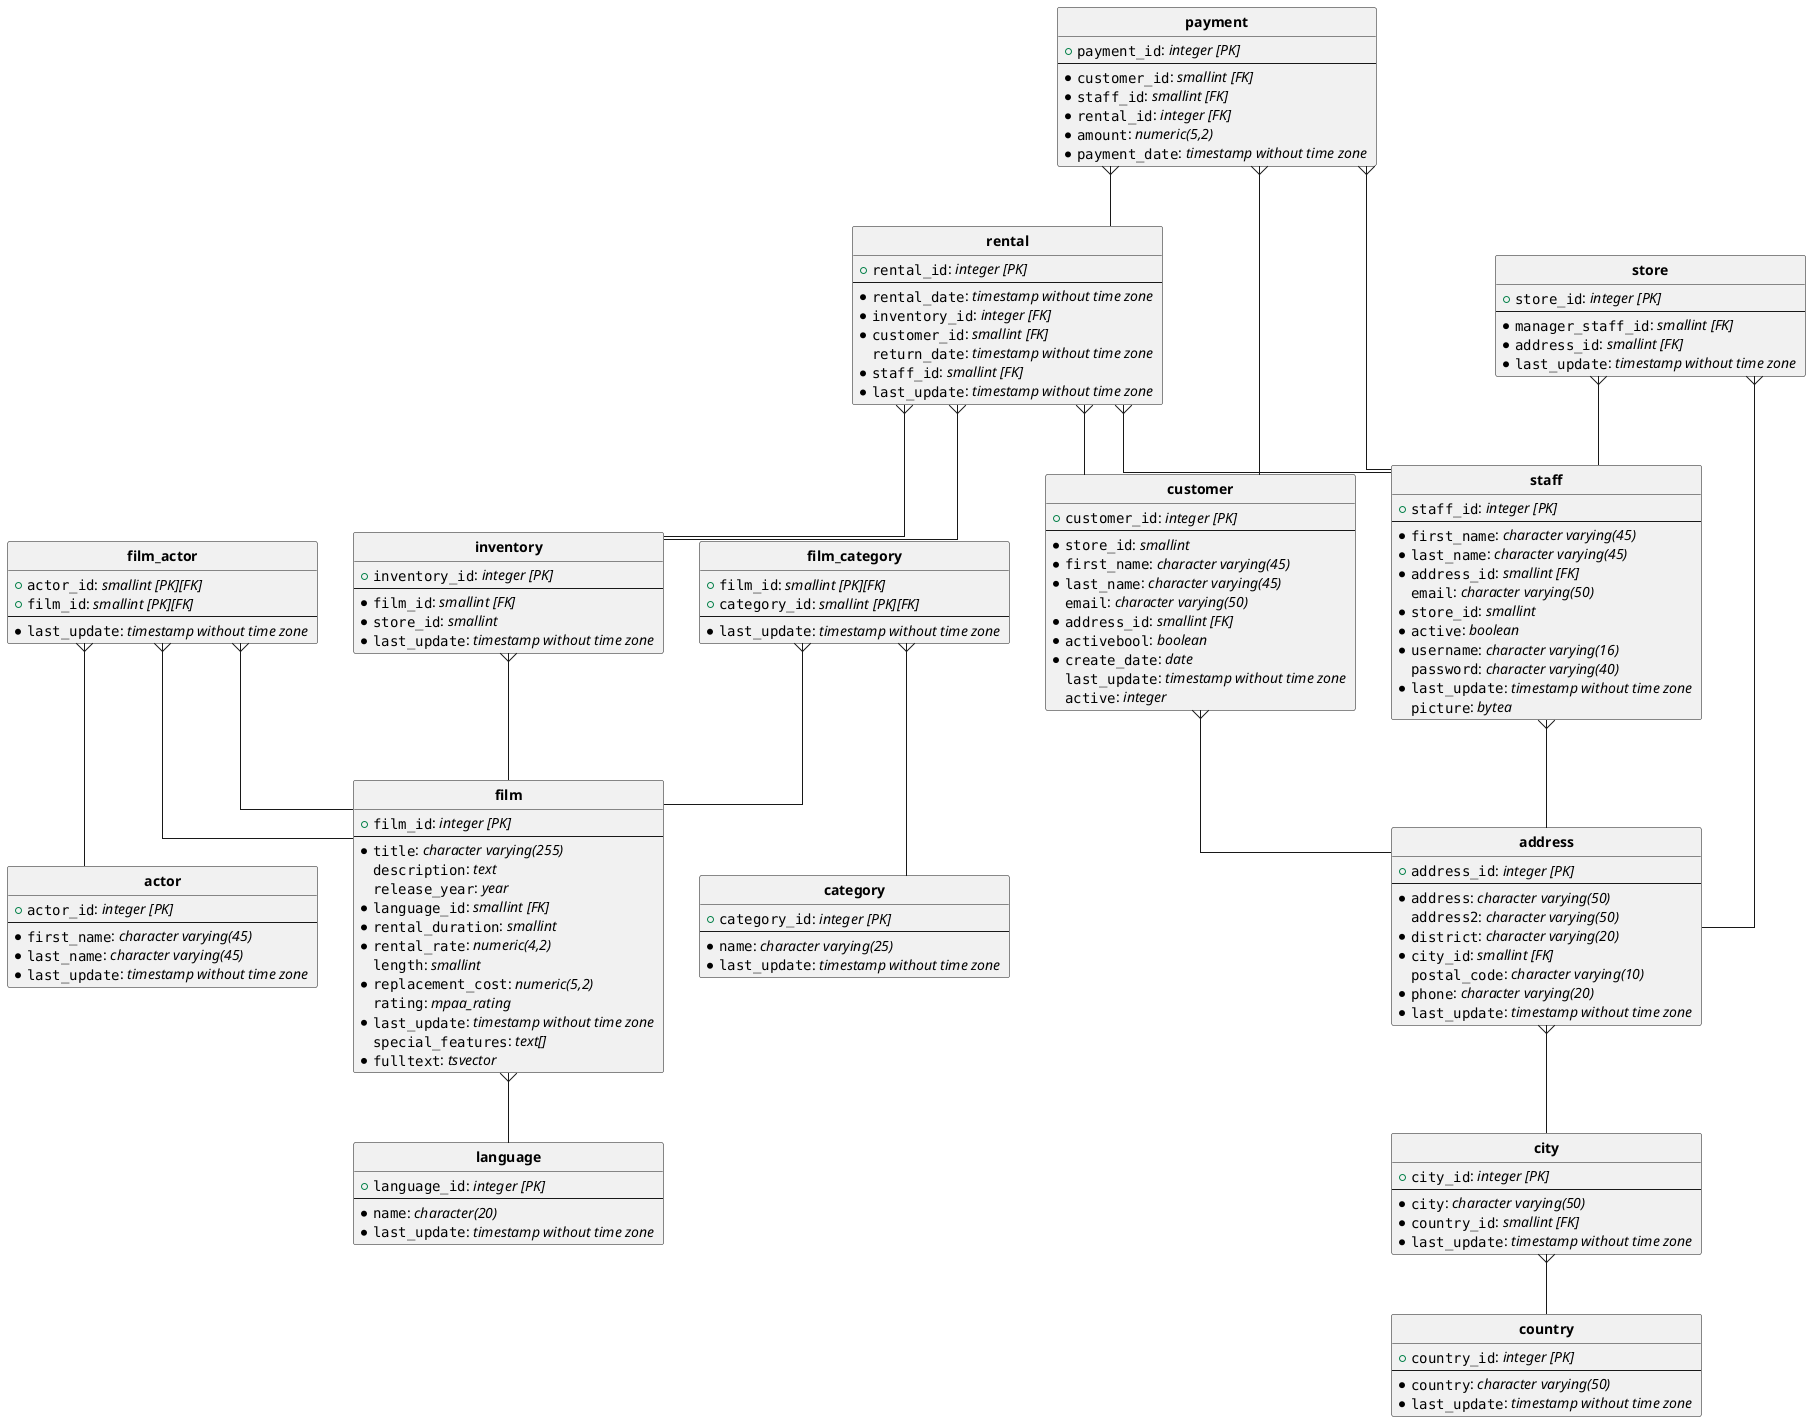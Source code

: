 @startuml
hide circle
skinparam linetype ortho

entity "**actor**" {
  + ""actor_id"": //integer [PK]//
  --
  *""first_name"": //character varying(45) //
  *""last_name"": //character varying(45) //
  *""last_update"": //timestamp without time zone //
}

entity "**address**" {
  + ""address_id"": //integer [PK]//
  --
  *""address"": //character varying(50) //
  ""address2"": //character varying(50) //
  *""district"": //character varying(20) //
  *""city_id"": //smallint [FK]//
  ""postal_code"": //character varying(10) //
  *""phone"": //character varying(20) //
  *""last_update"": //timestamp without time zone //
}

entity "**category**" {
  + ""category_id"": //integer [PK]//
  --
  *""name"": //character varying(25) //
  *""last_update"": //timestamp without time zone //
}

entity "**city**" {
  + ""city_id"": //integer [PK]//
  --
  *""city"": //character varying(50) //
  *""country_id"": //smallint [FK]//
  *""last_update"": //timestamp without time zone //
}

entity "**country**" {
  + ""country_id"": //integer [PK]//
  --
  *""country"": //character varying(50) //
  *""last_update"": //timestamp without time zone //
}

entity "**customer**" {
  + ""customer_id"": //integer [PK]//
  --
  *""store_id"": //smallint //
  *""first_name"": //character varying(45) //
  *""last_name"": //character varying(45) //
  ""email"": //character varying(50) //
  *""address_id"": //smallint [FK]//
  *""activebool"": //boolean //
  *""create_date"": //date //
  ""last_update"": //timestamp without time zone //
  ""active"": //integer //
}

entity "**film**" {
  + ""film_id"": //integer [PK]//
  --
  *""title"": //character varying(255) //
  ""description"": //text //
  ""release_year"": //year //
  *""language_id"": //smallint [FK]//
  *""rental_duration"": //smallint //
  *""rental_rate"": //numeric(4,2) //
  ""length"": //smallint //
  *""replacement_cost"": //numeric(5,2) //
  ""rating"": //mpaa_rating //
  *""last_update"": //timestamp without time zone //
  ""special_features"": //text[] //
  *""fulltext"": //tsvector //
}

entity "**film_actor**" {
  + ""actor_id"": //smallint [PK][FK]//
  + ""film_id"": //smallint [PK][FK]//
  --
  *""last_update"": //timestamp without time zone //
}

entity "**film_category**" {
  + ""film_id"": //smallint [PK][FK]//
  + ""category_id"": //smallint [PK][FK]//
  --
  *""last_update"": //timestamp without time zone //
}

entity "**inventory**" {
  + ""inventory_id"": //integer [PK]//
  --
  *""film_id"": //smallint [FK]//
  *""store_id"": //smallint //
  *""last_update"": //timestamp without time zone //
}

entity "**language**" {
  + ""language_id"": //integer [PK]//
  --
  *""name"": //character(20) //
  *""last_update"": //timestamp without time zone //
}

entity "**payment**" {
  + ""payment_id"": //integer [PK]//
  --
  *""customer_id"": //smallint [FK]//
  *""staff_id"": //smallint [FK]//
  *""rental_id"": //integer [FK]//
  *""amount"": //numeric(5,2) //
  *""payment_date"": //timestamp without time zone //
}

entity "**rental**" {
  + ""rental_id"": //integer [PK]//
  --
  *""rental_date"": //timestamp without time zone //
  *""inventory_id"": //integer [FK]//
  *""customer_id"": //smallint [FK]//
  ""return_date"": //timestamp without time zone //
  *""staff_id"": //smallint [FK]//
  *""last_update"": //timestamp without time zone //
}

entity "**staff**" {
  + ""staff_id"": //integer [PK]//
  --
  *""first_name"": //character varying(45) //
  *""last_name"": //character varying(45) //
  *""address_id"": //smallint [FK]//
  ""email"": //character varying(50) //
  *""store_id"": //smallint //
  *""active"": //boolean //
  *""username"": //character varying(16) //
  ""password"": //character varying(40) //
  *""last_update"": //timestamp without time zone //
  ""picture"": //bytea //
}

entity "**store**" {
  + ""store_id"": //integer [PK]//
  --
  *""manager_staff_id"": //smallint [FK]//
  *""address_id"": //smallint [FK]//
  *""last_update"": //timestamp without time zone //
}

"**address**"   }--  "**city**"

"**city**"   }--  "**country**"

"**customer**"   }--  "**address**"

"**film**"   }--  "**language**"

"**film_actor**"   }--  "**actor**"

"**film_actor**"   }--  "**film**"

"**film_actor**"   }--  "**film**"

"**film_category**"   }--  "**category**"

"**film_category**"   }--  "**film**"

"**inventory**"   }--  "**film**"

"**payment**"   }--  "**customer**"

"**payment**"   }--  "**rental**"

"**payment**"   }--  "**staff**"

"**rental**"   }--  "**customer**"

"**rental**"   }--  "**inventory**"

"**rental**"   }--  "**inventory**"

"**rental**"   }--  "**staff**"

"**staff**"   }--  "**address**"

"**store**"   }--  "**address**"

"**store**"   }--  "**staff**"
@enduml
